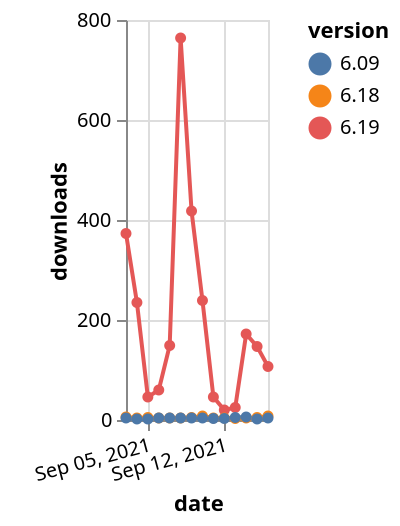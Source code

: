 {"$schema": "https://vega.github.io/schema/vega-lite/v5.json", "description": "A simple bar chart with embedded data.", "data": {"values": [{"date": "2021-09-03", "total": 120692, "delta": 373, "version": "6.19"}, {"date": "2021-09-04", "total": 120927, "delta": 235, "version": "6.19"}, {"date": "2021-09-05", "total": 120973, "delta": 46, "version": "6.19"}, {"date": "2021-09-06", "total": 121033, "delta": 60, "version": "6.19"}, {"date": "2021-09-07", "total": 121182, "delta": 149, "version": "6.19"}, {"date": "2021-09-08", "total": 121946, "delta": 764, "version": "6.19"}, {"date": "2021-09-09", "total": 122364, "delta": 418, "version": "6.19"}, {"date": "2021-09-10", "total": 122603, "delta": 239, "version": "6.19"}, {"date": "2021-09-11", "total": 122649, "delta": 46, "version": "6.19"}, {"date": "2021-09-12", "total": 122669, "delta": 20, "version": "6.19"}, {"date": "2021-09-13", "total": 122694, "delta": 25, "version": "6.19"}, {"date": "2021-09-14", "total": 122866, "delta": 172, "version": "6.19"}, {"date": "2021-09-15", "total": 123013, "delta": 147, "version": "6.19"}, {"date": "2021-09-16", "total": 123120, "delta": 107, "version": "6.19"}, {"date": "2021-09-03", "total": 21707, "delta": 6, "version": "6.18"}, {"date": "2021-09-04", "total": 21711, "delta": 4, "version": "6.18"}, {"date": "2021-09-05", "total": 21716, "delta": 5, "version": "6.18"}, {"date": "2021-09-06", "total": 21720, "delta": 4, "version": "6.18"}, {"date": "2021-09-07", "total": 21724, "delta": 4, "version": "6.18"}, {"date": "2021-09-08", "total": 21728, "delta": 4, "version": "6.18"}, {"date": "2021-09-09", "total": 21733, "delta": 5, "version": "6.18"}, {"date": "2021-09-10", "total": 21741, "delta": 8, "version": "6.18"}, {"date": "2021-09-11", "total": 21745, "delta": 4, "version": "6.18"}, {"date": "2021-09-12", "total": 21749, "delta": 4, "version": "6.18"}, {"date": "2021-09-13", "total": 21752, "delta": 3, "version": "6.18"}, {"date": "2021-09-14", "total": 21756, "delta": 4, "version": "6.18"}, {"date": "2021-09-15", "total": 21761, "delta": 5, "version": "6.18"}, {"date": "2021-09-16", "total": 21769, "delta": 8, "version": "6.18"}, {"date": "2021-09-03", "total": 31498, "delta": 4, "version": "6.09"}, {"date": "2021-09-04", "total": 31500, "delta": 2, "version": "6.09"}, {"date": "2021-09-05", "total": 31502, "delta": 2, "version": "6.09"}, {"date": "2021-09-06", "total": 31506, "delta": 4, "version": "6.09"}, {"date": "2021-09-07", "total": 31510, "delta": 4, "version": "6.09"}, {"date": "2021-09-08", "total": 31514, "delta": 4, "version": "6.09"}, {"date": "2021-09-09", "total": 31518, "delta": 4, "version": "6.09"}, {"date": "2021-09-10", "total": 31522, "delta": 4, "version": "6.09"}, {"date": "2021-09-11", "total": 31525, "delta": 3, "version": "6.09"}, {"date": "2021-09-12", "total": 31528, "delta": 3, "version": "6.09"}, {"date": "2021-09-13", "total": 31533, "delta": 5, "version": "6.09"}, {"date": "2021-09-14", "total": 31539, "delta": 6, "version": "6.09"}, {"date": "2021-09-15", "total": 31541, "delta": 2, "version": "6.09"}, {"date": "2021-09-16", "total": 31545, "delta": 4, "version": "6.09"}]}, "width": "container", "mark": {"type": "line", "point": {"filled": true}}, "encoding": {"x": {"field": "date", "type": "temporal", "timeUnit": "yearmonthdate", "title": "date", "axis": {"labelAngle": -15}}, "y": {"field": "delta", "type": "quantitative", "title": "downloads"}, "color": {"field": "version", "type": "nominal"}, "tooltip": {"field": "delta"}}}